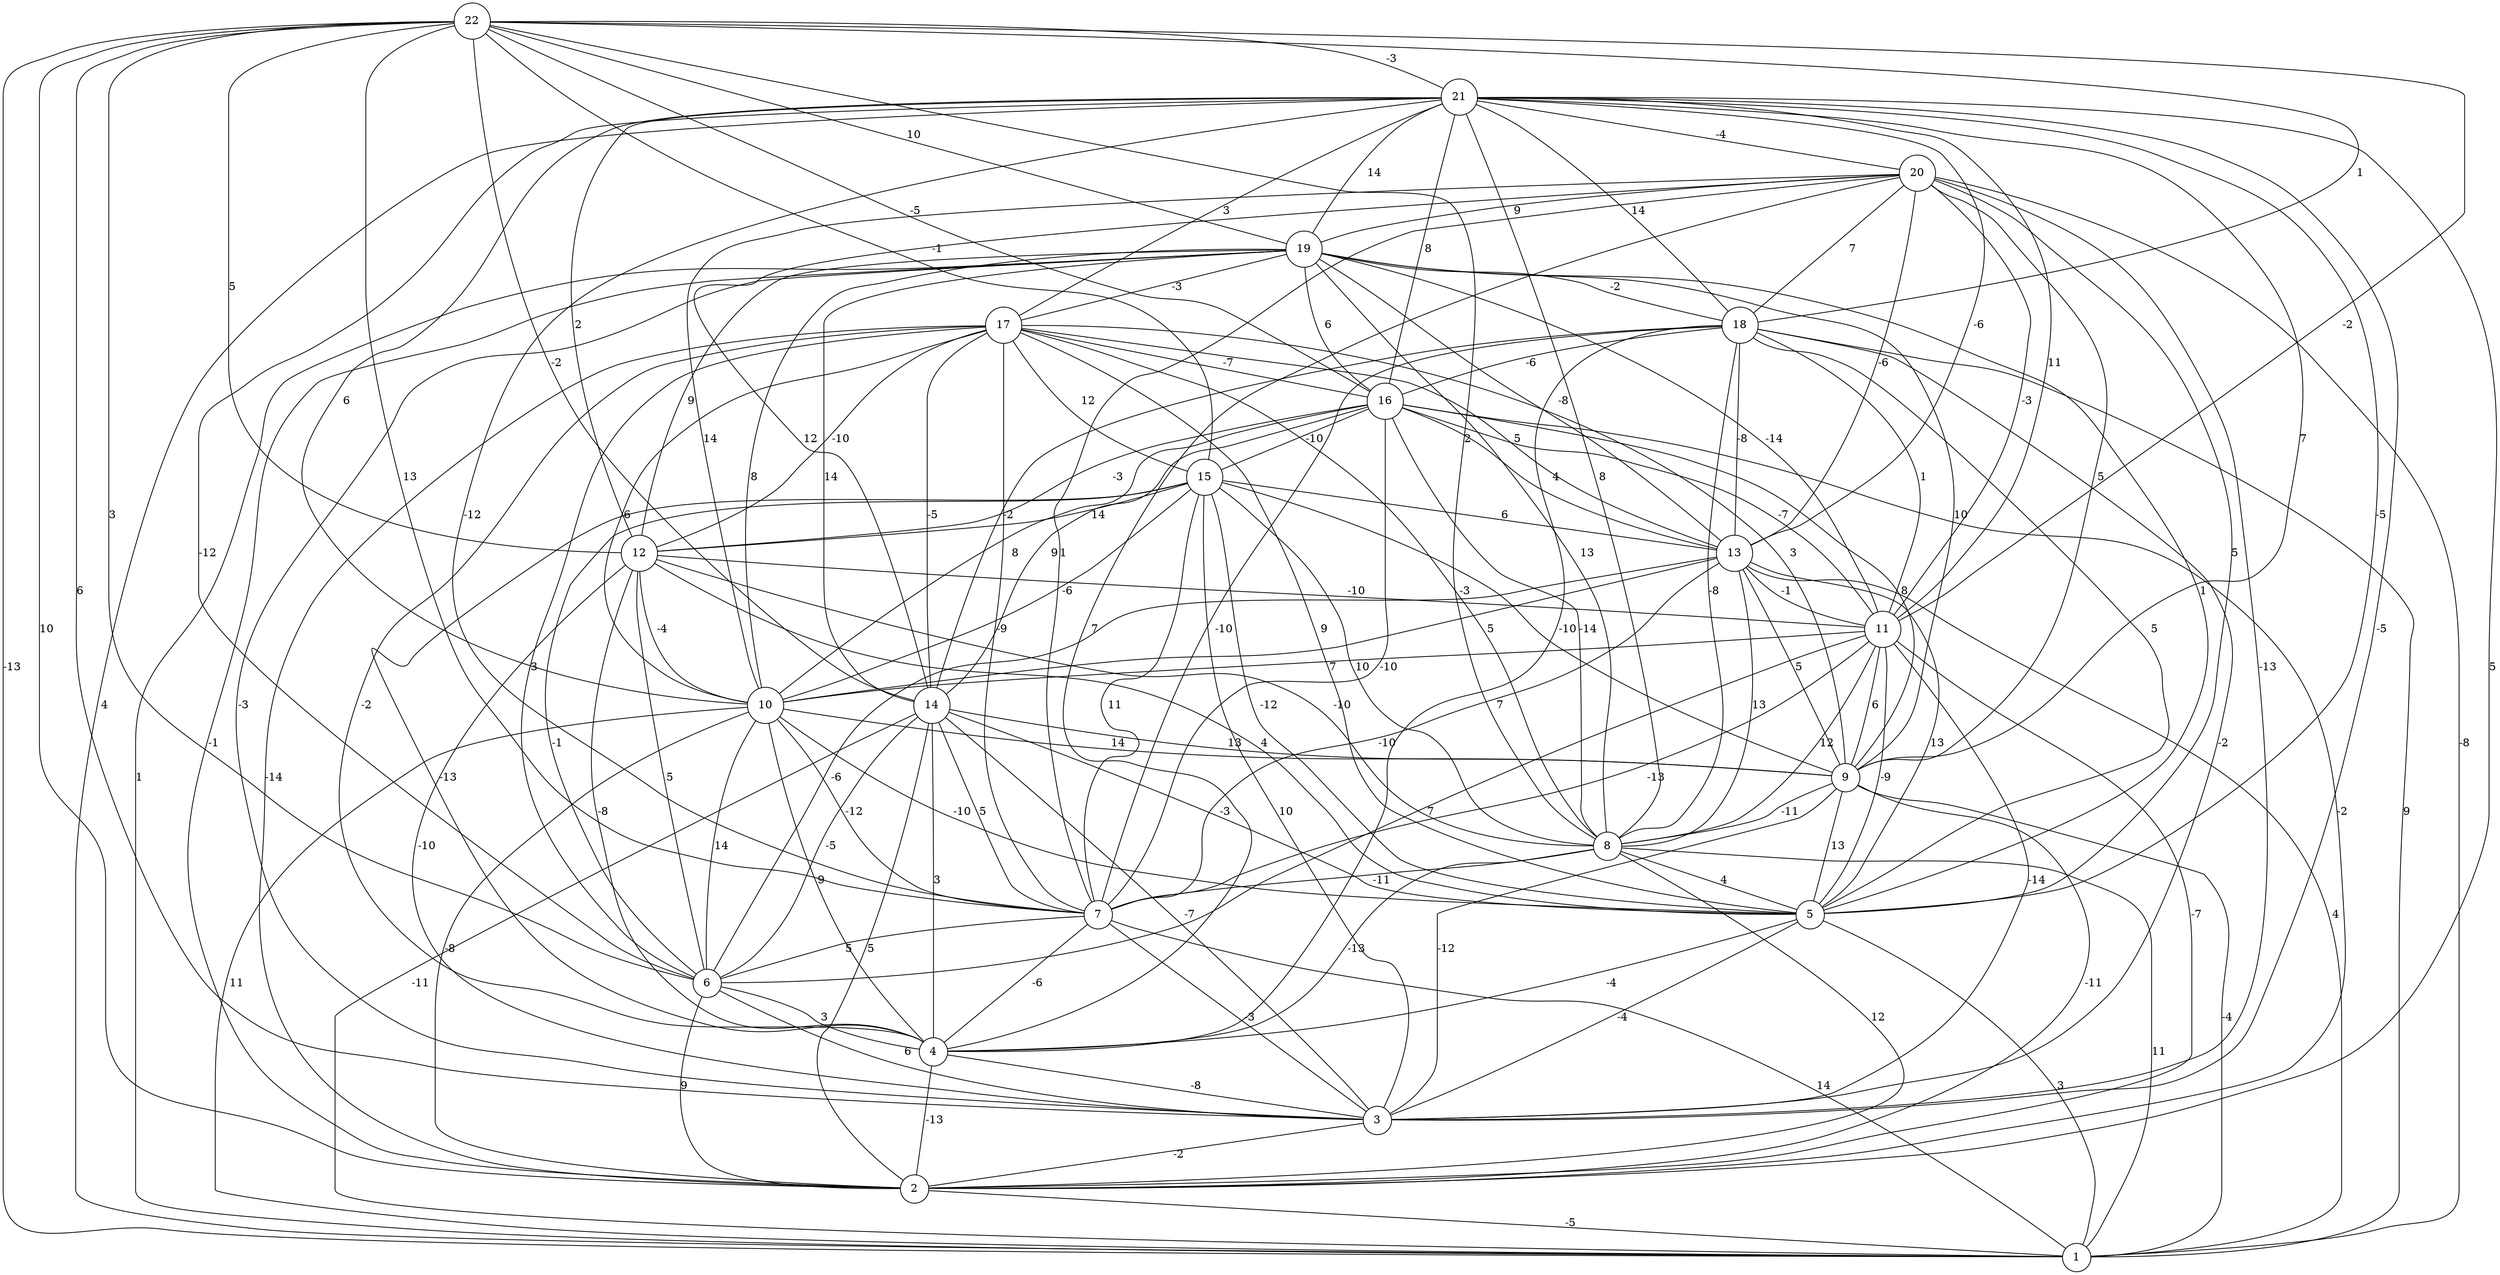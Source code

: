 graph { 
	 fontname="Helvetica,Arial,sans-serif" 
	 node [shape = circle]; 
	 22 -- 1 [label = "-13"];
	 22 -- 2 [label = "10"];
	 22 -- 3 [label = "6"];
	 22 -- 6 [label = "3"];
	 22 -- 7 [label = "13"];
	 22 -- 8 [label = "2"];
	 22 -- 11 [label = "-2"];
	 22 -- 12 [label = "5"];
	 22 -- 14 [label = "-2"];
	 22 -- 15 [label = "-1"];
	 22 -- 16 [label = "-5"];
	 22 -- 18 [label = "1"];
	 22 -- 19 [label = "10"];
	 22 -- 21 [label = "-3"];
	 21 -- 1 [label = "4"];
	 21 -- 2 [label = "5"];
	 21 -- 3 [label = "-5"];
	 21 -- 5 [label = "-5"];
	 21 -- 6 [label = "-12"];
	 21 -- 7 [label = "-12"];
	 21 -- 8 [label = "8"];
	 21 -- 9 [label = "7"];
	 21 -- 10 [label = "6"];
	 21 -- 11 [label = "11"];
	 21 -- 12 [label = "2"];
	 21 -- 13 [label = "-6"];
	 21 -- 16 [label = "8"];
	 21 -- 17 [label = "3"];
	 21 -- 18 [label = "14"];
	 21 -- 19 [label = "14"];
	 21 -- 20 [label = "-4"];
	 20 -- 1 [label = "-8"];
	 20 -- 3 [label = "-13"];
	 20 -- 4 [label = "7"];
	 20 -- 5 [label = "5"];
	 20 -- 7 [label = "1"];
	 20 -- 9 [label = "5"];
	 20 -- 10 [label = "14"];
	 20 -- 11 [label = "-3"];
	 20 -- 13 [label = "-6"];
	 20 -- 14 [label = "12"];
	 20 -- 18 [label = "7"];
	 20 -- 19 [label = "9"];
	 19 -- 1 [label = "1"];
	 19 -- 2 [label = "-1"];
	 19 -- 3 [label = "-3"];
	 19 -- 5 [label = "1"];
	 19 -- 8 [label = "13"];
	 19 -- 9 [label = "10"];
	 19 -- 10 [label = "8"];
	 19 -- 11 [label = "-14"];
	 19 -- 12 [label = "9"];
	 19 -- 13 [label = "-8"];
	 19 -- 14 [label = "14"];
	 19 -- 16 [label = "6"];
	 19 -- 17 [label = "-3"];
	 19 -- 18 [label = "-2"];
	 18 -- 1 [label = "9"];
	 18 -- 3 [label = "-2"];
	 18 -- 4 [label = "7"];
	 18 -- 5 [label = "5"];
	 18 -- 7 [label = "-10"];
	 18 -- 8 [label = "-8"];
	 18 -- 11 [label = "1"];
	 18 -- 13 [label = "-8"];
	 18 -- 14 [label = "-2"];
	 18 -- 16 [label = "-6"];
	 17 -- 2 [label = "-14"];
	 17 -- 4 [label = "-2"];
	 17 -- 5 [label = "9"];
	 17 -- 6 [label = "3"];
	 17 -- 7 [label = "-9"];
	 17 -- 8 [label = "-3"];
	 17 -- 9 [label = "3"];
	 17 -- 10 [label = "6"];
	 17 -- 12 [label = "-10"];
	 17 -- 13 [label = "5"];
	 17 -- 14 [label = "-5"];
	 17 -- 15 [label = "12"];
	 17 -- 16 [label = "-7"];
	 16 -- 2 [label = "-2"];
	 16 -- 7 [label = "-10"];
	 16 -- 8 [label = "-14"];
	 16 -- 9 [label = "8"];
	 16 -- 10 [label = "8"];
	 16 -- 11 [label = "-7"];
	 16 -- 12 [label = "-3"];
	 16 -- 13 [label = "4"];
	 16 -- 14 [label = "9"];
	 16 -- 15 [label = "-10"];
	 15 -- 3 [label = "10"];
	 15 -- 4 [label = "-13"];
	 15 -- 5 [label = "-12"];
	 15 -- 6 [label = "-1"];
	 15 -- 7 [label = "11"];
	 15 -- 8 [label = "10"];
	 15 -- 9 [label = "-10"];
	 15 -- 10 [label = "-6"];
	 15 -- 12 [label = "14"];
	 15 -- 13 [label = "6"];
	 14 -- 1 [label = "-11"];
	 14 -- 2 [label = "5"];
	 14 -- 3 [label = "-7"];
	 14 -- 4 [label = "3"];
	 14 -- 5 [label = "-3"];
	 14 -- 6 [label = "-5"];
	 14 -- 7 [label = "5"];
	 14 -- 9 [label = "13"];
	 13 -- 1 [label = "4"];
	 13 -- 5 [label = "13"];
	 13 -- 6 [label = "-6"];
	 13 -- 7 [label = "-10"];
	 13 -- 8 [label = "13"];
	 13 -- 9 [label = "5"];
	 13 -- 10 [label = "5"];
	 13 -- 11 [label = "-1"];
	 12 -- 3 [label = "-10"];
	 12 -- 4 [label = "-8"];
	 12 -- 5 [label = "4"];
	 12 -- 6 [label = "5"];
	 12 -- 8 [label = "-10"];
	 12 -- 10 [label = "-4"];
	 12 -- 11 [label = "-10"];
	 11 -- 2 [label = "-7"];
	 11 -- 3 [label = "-14"];
	 11 -- 5 [label = "-9"];
	 11 -- 6 [label = "7"];
	 11 -- 7 [label = "-13"];
	 11 -- 8 [label = "12"];
	 11 -- 9 [label = "6"];
	 11 -- 10 [label = "7"];
	 10 -- 1 [label = "11"];
	 10 -- 2 [label = "-8"];
	 10 -- 4 [label = "9"];
	 10 -- 5 [label = "-10"];
	 10 -- 6 [label = "14"];
	 10 -- 7 [label = "-12"];
	 10 -- 9 [label = "14"];
	 9 -- 1 [label = "-4"];
	 9 -- 2 [label = "-11"];
	 9 -- 3 [label = "-12"];
	 9 -- 5 [label = "13"];
	 9 -- 8 [label = "-11"];
	 8 -- 1 [label = "11"];
	 8 -- 2 [label = "12"];
	 8 -- 4 [label = "-13"];
	 8 -- 5 [label = "4"];
	 8 -- 7 [label = "-11"];
	 7 -- 1 [label = "14"];
	 7 -- 3 [label = "-3"];
	 7 -- 4 [label = "-6"];
	 7 -- 6 [label = "5"];
	 6 -- 2 [label = "9"];
	 6 -- 3 [label = "6"];
	 6 -- 4 [label = "3"];
	 5 -- 1 [label = "3"];
	 5 -- 3 [label = "-4"];
	 5 -- 4 [label = "-4"];
	 4 -- 2 [label = "-13"];
	 4 -- 3 [label = "-8"];
	 3 -- 2 [label = "-2"];
	 2 -- 1 [label = "-5"];
	 1;
	 2;
	 3;
	 4;
	 5;
	 6;
	 7;
	 8;
	 9;
	 10;
	 11;
	 12;
	 13;
	 14;
	 15;
	 16;
	 17;
	 18;
	 19;
	 20;
	 21;
	 22;
}
